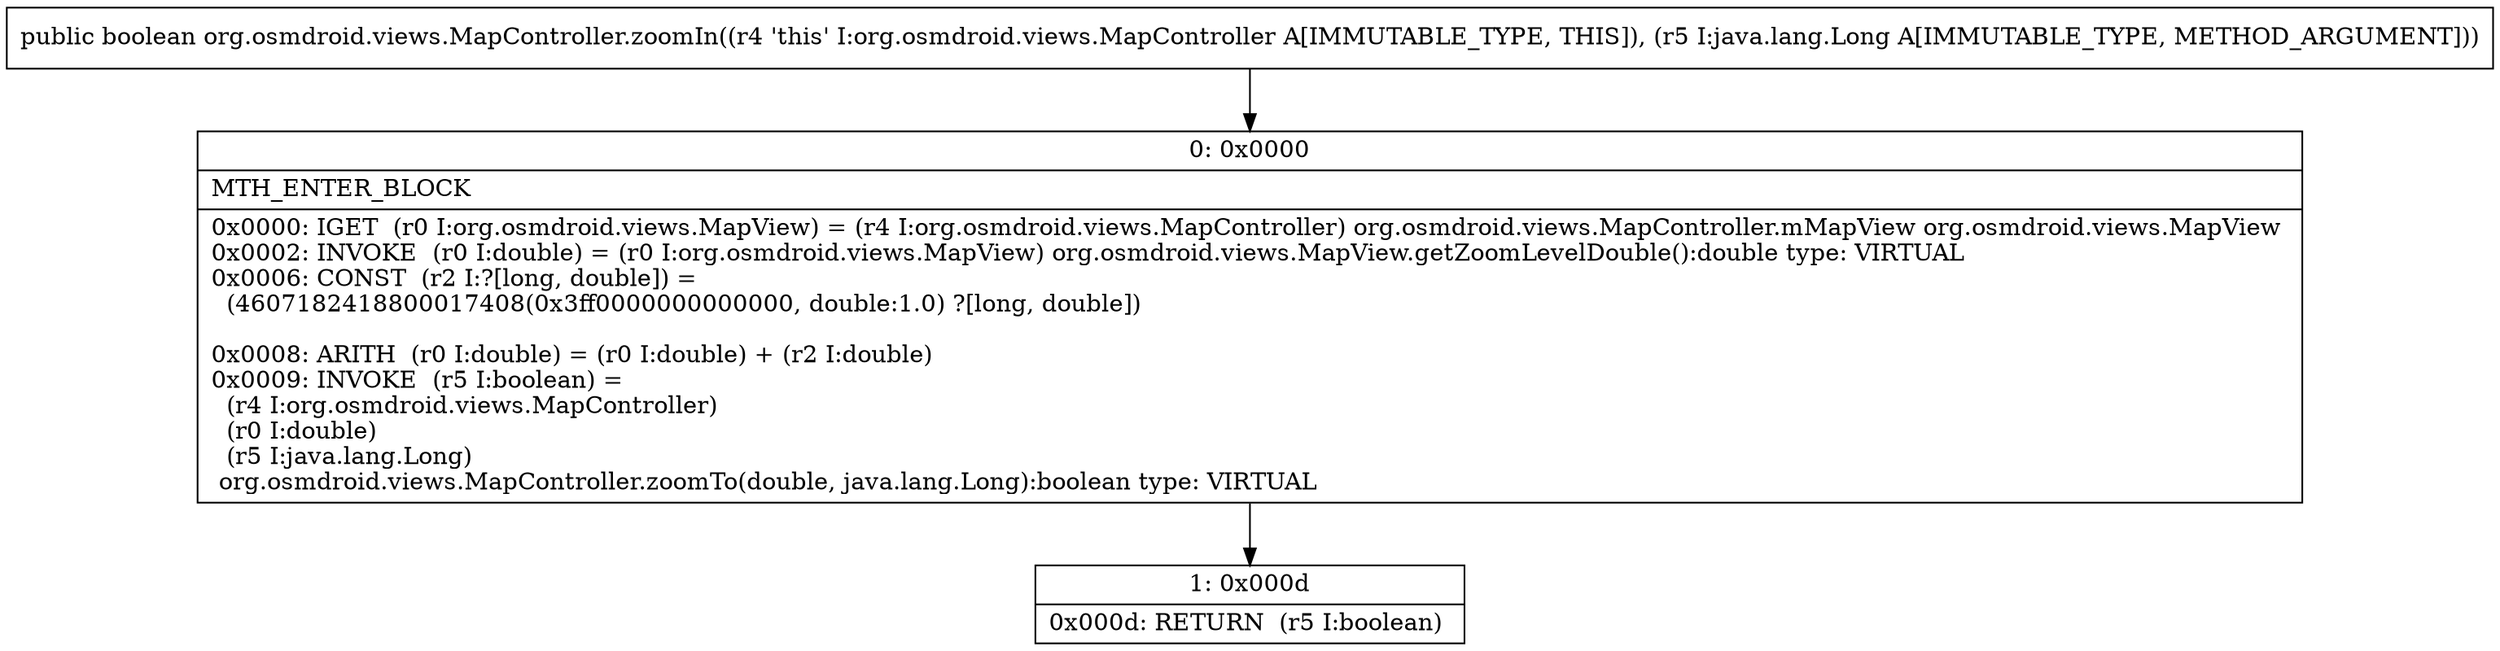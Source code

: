 digraph "CFG fororg.osmdroid.views.MapController.zoomIn(Ljava\/lang\/Long;)Z" {
Node_0 [shape=record,label="{0\:\ 0x0000|MTH_ENTER_BLOCK\l|0x0000: IGET  (r0 I:org.osmdroid.views.MapView) = (r4 I:org.osmdroid.views.MapController) org.osmdroid.views.MapController.mMapView org.osmdroid.views.MapView \l0x0002: INVOKE  (r0 I:double) = (r0 I:org.osmdroid.views.MapView) org.osmdroid.views.MapView.getZoomLevelDouble():double type: VIRTUAL \l0x0006: CONST  (r2 I:?[long, double]) = \l  (4607182418800017408(0x3ff0000000000000, double:1.0) ?[long, double])\l \l0x0008: ARITH  (r0 I:double) = (r0 I:double) + (r2 I:double) \l0x0009: INVOKE  (r5 I:boolean) = \l  (r4 I:org.osmdroid.views.MapController)\l  (r0 I:double)\l  (r5 I:java.lang.Long)\l org.osmdroid.views.MapController.zoomTo(double, java.lang.Long):boolean type: VIRTUAL \l}"];
Node_1 [shape=record,label="{1\:\ 0x000d|0x000d: RETURN  (r5 I:boolean) \l}"];
MethodNode[shape=record,label="{public boolean org.osmdroid.views.MapController.zoomIn((r4 'this' I:org.osmdroid.views.MapController A[IMMUTABLE_TYPE, THIS]), (r5 I:java.lang.Long A[IMMUTABLE_TYPE, METHOD_ARGUMENT])) }"];
MethodNode -> Node_0;
Node_0 -> Node_1;
}

